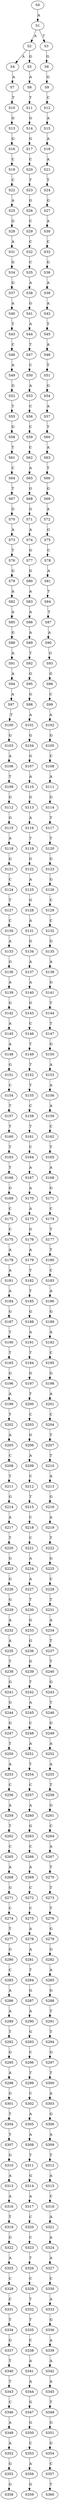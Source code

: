 strict digraph  {
	S0 -> S1 [ label = A ];
	S1 -> S2 [ label = A ];
	S1 -> S3 [ label = T ];
	S2 -> S4 [ label = A ];
	S2 -> S5 [ label = G ];
	S3 -> S6 [ label = G ];
	S4 -> S7 [ label = A ];
	S5 -> S8 [ label = A ];
	S6 -> S9 [ label = G ];
	S7 -> S10 [ label = T ];
	S8 -> S11 [ label = T ];
	S9 -> S12 [ label = C ];
	S10 -> S13 [ label = G ];
	S11 -> S14 [ label = G ];
	S12 -> S15 [ label = A ];
	S13 -> S16 [ label = G ];
	S14 -> S17 [ label = G ];
	S15 -> S18 [ label = A ];
	S16 -> S19 [ label = C ];
	S17 -> S20 [ label = C ];
	S18 -> S21 [ label = A ];
	S19 -> S22 [ label = C ];
	S20 -> S23 [ label = T ];
	S21 -> S24 [ label = T ];
	S22 -> S25 [ label = A ];
	S23 -> S26 [ label = G ];
	S24 -> S27 [ label = G ];
	S25 -> S28 [ label = G ];
	S26 -> S29 [ label = C ];
	S27 -> S30 [ label = A ];
	S28 -> S31 [ label = A ];
	S29 -> S32 [ label = C ];
	S30 -> S33 [ label = C ];
	S31 -> S34 [ label = G ];
	S32 -> S35 [ label = C ];
	S33 -> S36 [ label = G ];
	S34 -> S37 [ label = G ];
	S35 -> S38 [ label = A ];
	S36 -> S39 [ label = A ];
	S37 -> S40 [ label = A ];
	S38 -> S41 [ label = G ];
	S39 -> S42 [ label = A ];
	S40 -> S43 [ label = T ];
	S41 -> S44 [ label = A ];
	S42 -> S45 [ label = T ];
	S43 -> S46 [ label = C ];
	S44 -> S47 [ label = T ];
	S45 -> S48 [ label = A ];
	S46 -> S49 [ label = A ];
	S47 -> S50 [ label = C ];
	S48 -> S51 [ label = T ];
	S49 -> S52 [ label = G ];
	S50 -> S53 [ label = A ];
	S51 -> S54 [ label = G ];
	S52 -> S55 [ label = T ];
	S53 -> S56 [ label = C ];
	S54 -> S57 [ label = A ];
	S55 -> S58 [ label = G ];
	S56 -> S59 [ label = C ];
	S57 -> S60 [ label = T ];
	S58 -> S61 [ label = T ];
	S59 -> S62 [ label = C ];
	S60 -> S63 [ label = A ];
	S61 -> S64 [ label = C ];
	S62 -> S65 [ label = A ];
	S63 -> S66 [ label = T ];
	S64 -> S67 [ label = T ];
	S65 -> S68 [ label = G ];
	S66 -> S69 [ label = G ];
	S67 -> S70 [ label = G ];
	S68 -> S71 [ label = G ];
	S69 -> S72 [ label = A ];
	S70 -> S73 [ label = A ];
	S71 -> S74 [ label = A ];
	S72 -> S75 [ label = G ];
	S73 -> S76 [ label = T ];
	S74 -> S77 [ label = G ];
	S75 -> S78 [ label = C ];
	S76 -> S79 [ label = G ];
	S77 -> S80 [ label = G ];
	S78 -> S81 [ label = A ];
	S79 -> S82 [ label = A ];
	S80 -> S83 [ label = A ];
	S81 -> S84 [ label = T ];
	S82 -> S85 [ label = A ];
	S83 -> S86 [ label = A ];
	S84 -> S87 [ label = T ];
	S85 -> S88 [ label = G ];
	S86 -> S89 [ label = A ];
	S87 -> S90 [ label = A ];
	S88 -> S91 [ label = A ];
	S89 -> S92 [ label = T ];
	S90 -> S93 [ label = G ];
	S91 -> S94 [ label = A ];
	S92 -> S95 [ label = G ];
	S93 -> S96 [ label = G ];
	S94 -> S97 [ label = A ];
	S95 -> S98 [ label = G ];
	S96 -> S99 [ label = C ];
	S97 -> S100 [ label = T ];
	S98 -> S101 [ label = A ];
	S99 -> S102 [ label = A ];
	S100 -> S103 [ label = G ];
	S101 -> S104 [ label = G ];
	S102 -> S105 [ label = G ];
	S103 -> S106 [ label = A ];
	S104 -> S107 [ label = G ];
	S105 -> S108 [ label = C ];
	S106 -> S109 [ label = T ];
	S107 -> S110 [ label = A ];
	S108 -> S111 [ label = A ];
	S109 -> S112 [ label = G ];
	S110 -> S113 [ label = G ];
	S111 -> S114 [ label = G ];
	S112 -> S115 [ label = G ];
	S113 -> S116 [ label = A ];
	S114 -> S117 [ label = T ];
	S115 -> S118 [ label = A ];
	S116 -> S119 [ label = T ];
	S117 -> S120 [ label = T ];
	S118 -> S121 [ label = G ];
	S119 -> S122 [ label = G ];
	S120 -> S123 [ label = G ];
	S121 -> S124 [ label = C ];
	S122 -> S125 [ label = A ];
	S123 -> S126 [ label = G ];
	S124 -> S127 [ label = T ];
	S125 -> S128 [ label = G ];
	S126 -> S129 [ label = C ];
	S127 -> S130 [ label = C ];
	S128 -> S131 [ label = A ];
	S129 -> S132 [ label = C ];
	S130 -> S133 [ label = A ];
	S131 -> S134 [ label = G ];
	S132 -> S135 [ label = G ];
	S133 -> S136 [ label = G ];
	S134 -> S137 [ label = A ];
	S135 -> S138 [ label = A ];
	S136 -> S139 [ label = A ];
	S137 -> S140 [ label = A ];
	S138 -> S141 [ label = G ];
	S139 -> S142 [ label = G ];
	S140 -> S143 [ label = G ];
	S141 -> S144 [ label = T ];
	S142 -> S145 [ label = A ];
	S143 -> S146 [ label = C ];
	S144 -> S147 [ label = T ];
	S145 -> S148 [ label = A ];
	S146 -> S149 [ label = T ];
	S147 -> S150 [ label = G ];
	S148 -> S151 [ label = G ];
	S149 -> S152 [ label = T ];
	S150 -> S153 [ label = A ];
	S151 -> S154 [ label = C ];
	S152 -> S155 [ label = T ];
	S153 -> S156 [ label = A ];
	S154 -> S157 [ label = T ];
	S155 -> S158 [ label = C ];
	S156 -> S159 [ label = A ];
	S157 -> S160 [ label = T ];
	S158 -> S161 [ label = T ];
	S159 -> S162 [ label = C ];
	S160 -> S163 [ label = T ];
	S161 -> S164 [ label = C ];
	S162 -> S165 [ label = T ];
	S163 -> S166 [ label = T ];
	S164 -> S167 [ label = A ];
	S165 -> S168 [ label = A ];
	S166 -> S169 [ label = G ];
	S167 -> S170 [ label = A ];
	S168 -> S171 [ label = G ];
	S169 -> S172 [ label = C ];
	S170 -> S173 [ label = A ];
	S171 -> S174 [ label = C ];
	S172 -> S175 [ label = C ];
	S173 -> S176 [ label = G ];
	S174 -> S177 [ label = T ];
	S175 -> S178 [ label = A ];
	S176 -> S179 [ label = A ];
	S177 -> S180 [ label = T ];
	S178 -> S181 [ label = A ];
	S179 -> S182 [ label = T ];
	S180 -> S183 [ label = C ];
	S181 -> S184 [ label = A ];
	S182 -> S185 [ label = T ];
	S183 -> S186 [ label = A ];
	S184 -> S187 [ label = G ];
	S185 -> S188 [ label = G ];
	S186 -> S189 [ label = G ];
	S187 -> S190 [ label = T ];
	S188 -> S191 [ label = A ];
	S189 -> S192 [ label = A ];
	S190 -> S193 [ label = T ];
	S191 -> S194 [ label = T ];
	S192 -> S195 [ label = C ];
	S193 -> S196 [ label = G ];
	S194 -> S197 [ label = G ];
	S195 -> S198 [ label = G ];
	S196 -> S199 [ label = A ];
	S197 -> S200 [ label = T ];
	S198 -> S201 [ label = A ];
	S199 -> S202 [ label = T ];
	S200 -> S203 [ label = C ];
	S201 -> S204 [ label = C ];
	S202 -> S205 [ label = A ];
	S203 -> S206 [ label = G ];
	S204 -> S207 [ label = T ];
	S205 -> S208 [ label = C ];
	S206 -> S209 [ label = A ];
	S207 -> S210 [ label = T ];
	S208 -> S211 [ label = T ];
	S209 -> S212 [ label = C ];
	S210 -> S213 [ label = A ];
	S211 -> S214 [ label = G ];
	S212 -> S215 [ label = T ];
	S213 -> S216 [ label = G ];
	S214 -> S217 [ label = A ];
	S215 -> S218 [ label = C ];
	S216 -> S219 [ label = A ];
	S217 -> S220 [ label = T ];
	S218 -> S221 [ label = C ];
	S219 -> S222 [ label = T ];
	S220 -> S223 [ label = G ];
	S221 -> S224 [ label = A ];
	S222 -> S225 [ label = G ];
	S223 -> S226 [ label = G ];
	S224 -> S227 [ label = A ];
	S225 -> S228 [ label = C ];
	S226 -> S229 [ label = G ];
	S227 -> S230 [ label = T ];
	S228 -> S231 [ label = T ];
	S229 -> S232 [ label = A ];
	S230 -> S233 [ label = G ];
	S231 -> S234 [ label = A ];
	S232 -> S235 [ label = A ];
	S233 -> S236 [ label = G ];
	S234 -> S237 [ label = T ];
	S235 -> S238 [ label = T ];
	S236 -> S239 [ label = G ];
	S237 -> S240 [ label = T ];
	S238 -> S241 [ label = G ];
	S239 -> S242 [ label = T ];
	S240 -> S243 [ label = G ];
	S241 -> S244 [ label = G ];
	S242 -> S245 [ label = A ];
	S243 -> S246 [ label = T ];
	S244 -> S247 [ label = G ];
	S245 -> S248 [ label = C ];
	S246 -> S249 [ label = G ];
	S247 -> S250 [ label = T ];
	S248 -> S251 [ label = A ];
	S249 -> S252 [ label = A ];
	S250 -> S253 [ label = A ];
	S251 -> S254 [ label = T ];
	S252 -> S255 [ label = A ];
	S253 -> S256 [ label = C ];
	S254 -> S257 [ label = C ];
	S255 -> S258 [ label = T ];
	S256 -> S259 [ label = A ];
	S257 -> S260 [ label = A ];
	S258 -> S261 [ label = G ];
	S259 -> S262 [ label = T ];
	S260 -> S263 [ label = G ];
	S261 -> S264 [ label = C ];
	S262 -> S265 [ label = C ];
	S263 -> S266 [ label = C ];
	S264 -> S267 [ label = A ];
	S265 -> S268 [ label = A ];
	S266 -> S269 [ label = A ];
	S267 -> S270 [ label = T ];
	S268 -> S271 [ label = G ];
	S269 -> S272 [ label = C ];
	S270 -> S273 [ label = T ];
	S271 -> S274 [ label = C ];
	S272 -> S275 [ label = C ];
	S273 -> S276 [ label = T ];
	S274 -> S277 [ label = T ];
	S275 -> S278 [ label = A ];
	S276 -> S279 [ label = G ];
	S277 -> S280 [ label = G ];
	S278 -> S281 [ label = A ];
	S279 -> S282 [ label = G ];
	S280 -> S283 [ label = C ];
	S281 -> S284 [ label = T ];
	S282 -> S285 [ label = A ];
	S283 -> S286 [ label = A ];
	S284 -> S287 [ label = G ];
	S285 -> S288 [ label = G ];
	S286 -> S289 [ label = A ];
	S287 -> S290 [ label = A ];
	S288 -> S291 [ label = T ];
	S289 -> S292 [ label = T ];
	S290 -> S293 [ label = G ];
	S291 -> S294 [ label = T ];
	S292 -> S295 [ label = G ];
	S293 -> S296 [ label = C ];
	S294 -> S297 [ label = G ];
	S295 -> S298 [ label = A ];
	S296 -> S299 [ label = T ];
	S297 -> S300 [ label = T ];
	S298 -> S301 [ label = G ];
	S299 -> S302 [ label = C ];
	S300 -> S303 [ label = A ];
	S301 -> S304 [ label = T ];
	S302 -> S305 [ label = A ];
	S303 -> S306 [ label = G ];
	S304 -> S307 [ label = T ];
	S305 -> S308 [ label = A ];
	S306 -> S309 [ label = A ];
	S307 -> S310 [ label = G ];
	S308 -> S311 [ label = T ];
	S309 -> S312 [ label = T ];
	S310 -> S313 [ label = A ];
	S311 -> S314 [ label = G ];
	S312 -> S315 [ label = A ];
	S313 -> S316 [ label = A ];
	S314 -> S317 [ label = A ];
	S315 -> S318 [ label = C ];
	S316 -> S319 [ label = T ];
	S317 -> S320 [ label = C ];
	S318 -> S321 [ label = A ];
	S319 -> S322 [ label = G ];
	S320 -> S323 [ label = C ];
	S321 -> S324 [ label = A ];
	S322 -> S325 [ label = A ];
	S323 -> S326 [ label = T ];
	S324 -> S327 [ label = A ];
	S325 -> S328 [ label = C ];
	S326 -> S329 [ label = C ];
	S327 -> S330 [ label = C ];
	S328 -> S331 [ label = C ];
	S329 -> S332 [ label = T ];
	S330 -> S333 [ label = A ];
	S331 -> S334 [ label = T ];
	S332 -> S335 [ label = T ];
	S333 -> S336 [ label = G ];
	S334 -> S337 [ label = G ];
	S335 -> S338 [ label = C ];
	S336 -> S339 [ label = A ];
	S337 -> S340 [ label = T ];
	S338 -> S341 [ label = A ];
	S339 -> S342 [ label = A ];
	S340 -> S343 [ label = T ];
	S341 -> S344 [ label = A ];
	S342 -> S345 [ label = A ];
	S343 -> S346 [ label = C ];
	S344 -> S347 [ label = G ];
	S345 -> S348 [ label = T ];
	S346 -> S349 [ label = A ];
	S347 -> S350 [ label = G ];
	S348 -> S351 [ label = G ];
	S349 -> S352 [ label = A ];
	S350 -> S353 [ label = C ];
	S351 -> S354 [ label = G ];
	S352 -> S355 [ label = G ];
	S353 -> S356 [ label = A ];
	S354 -> S357 [ label = C ];
	S355 -> S358 [ label = G ];
	S356 -> S359 [ label = G ];
	S357 -> S360 [ label = T ];
}
